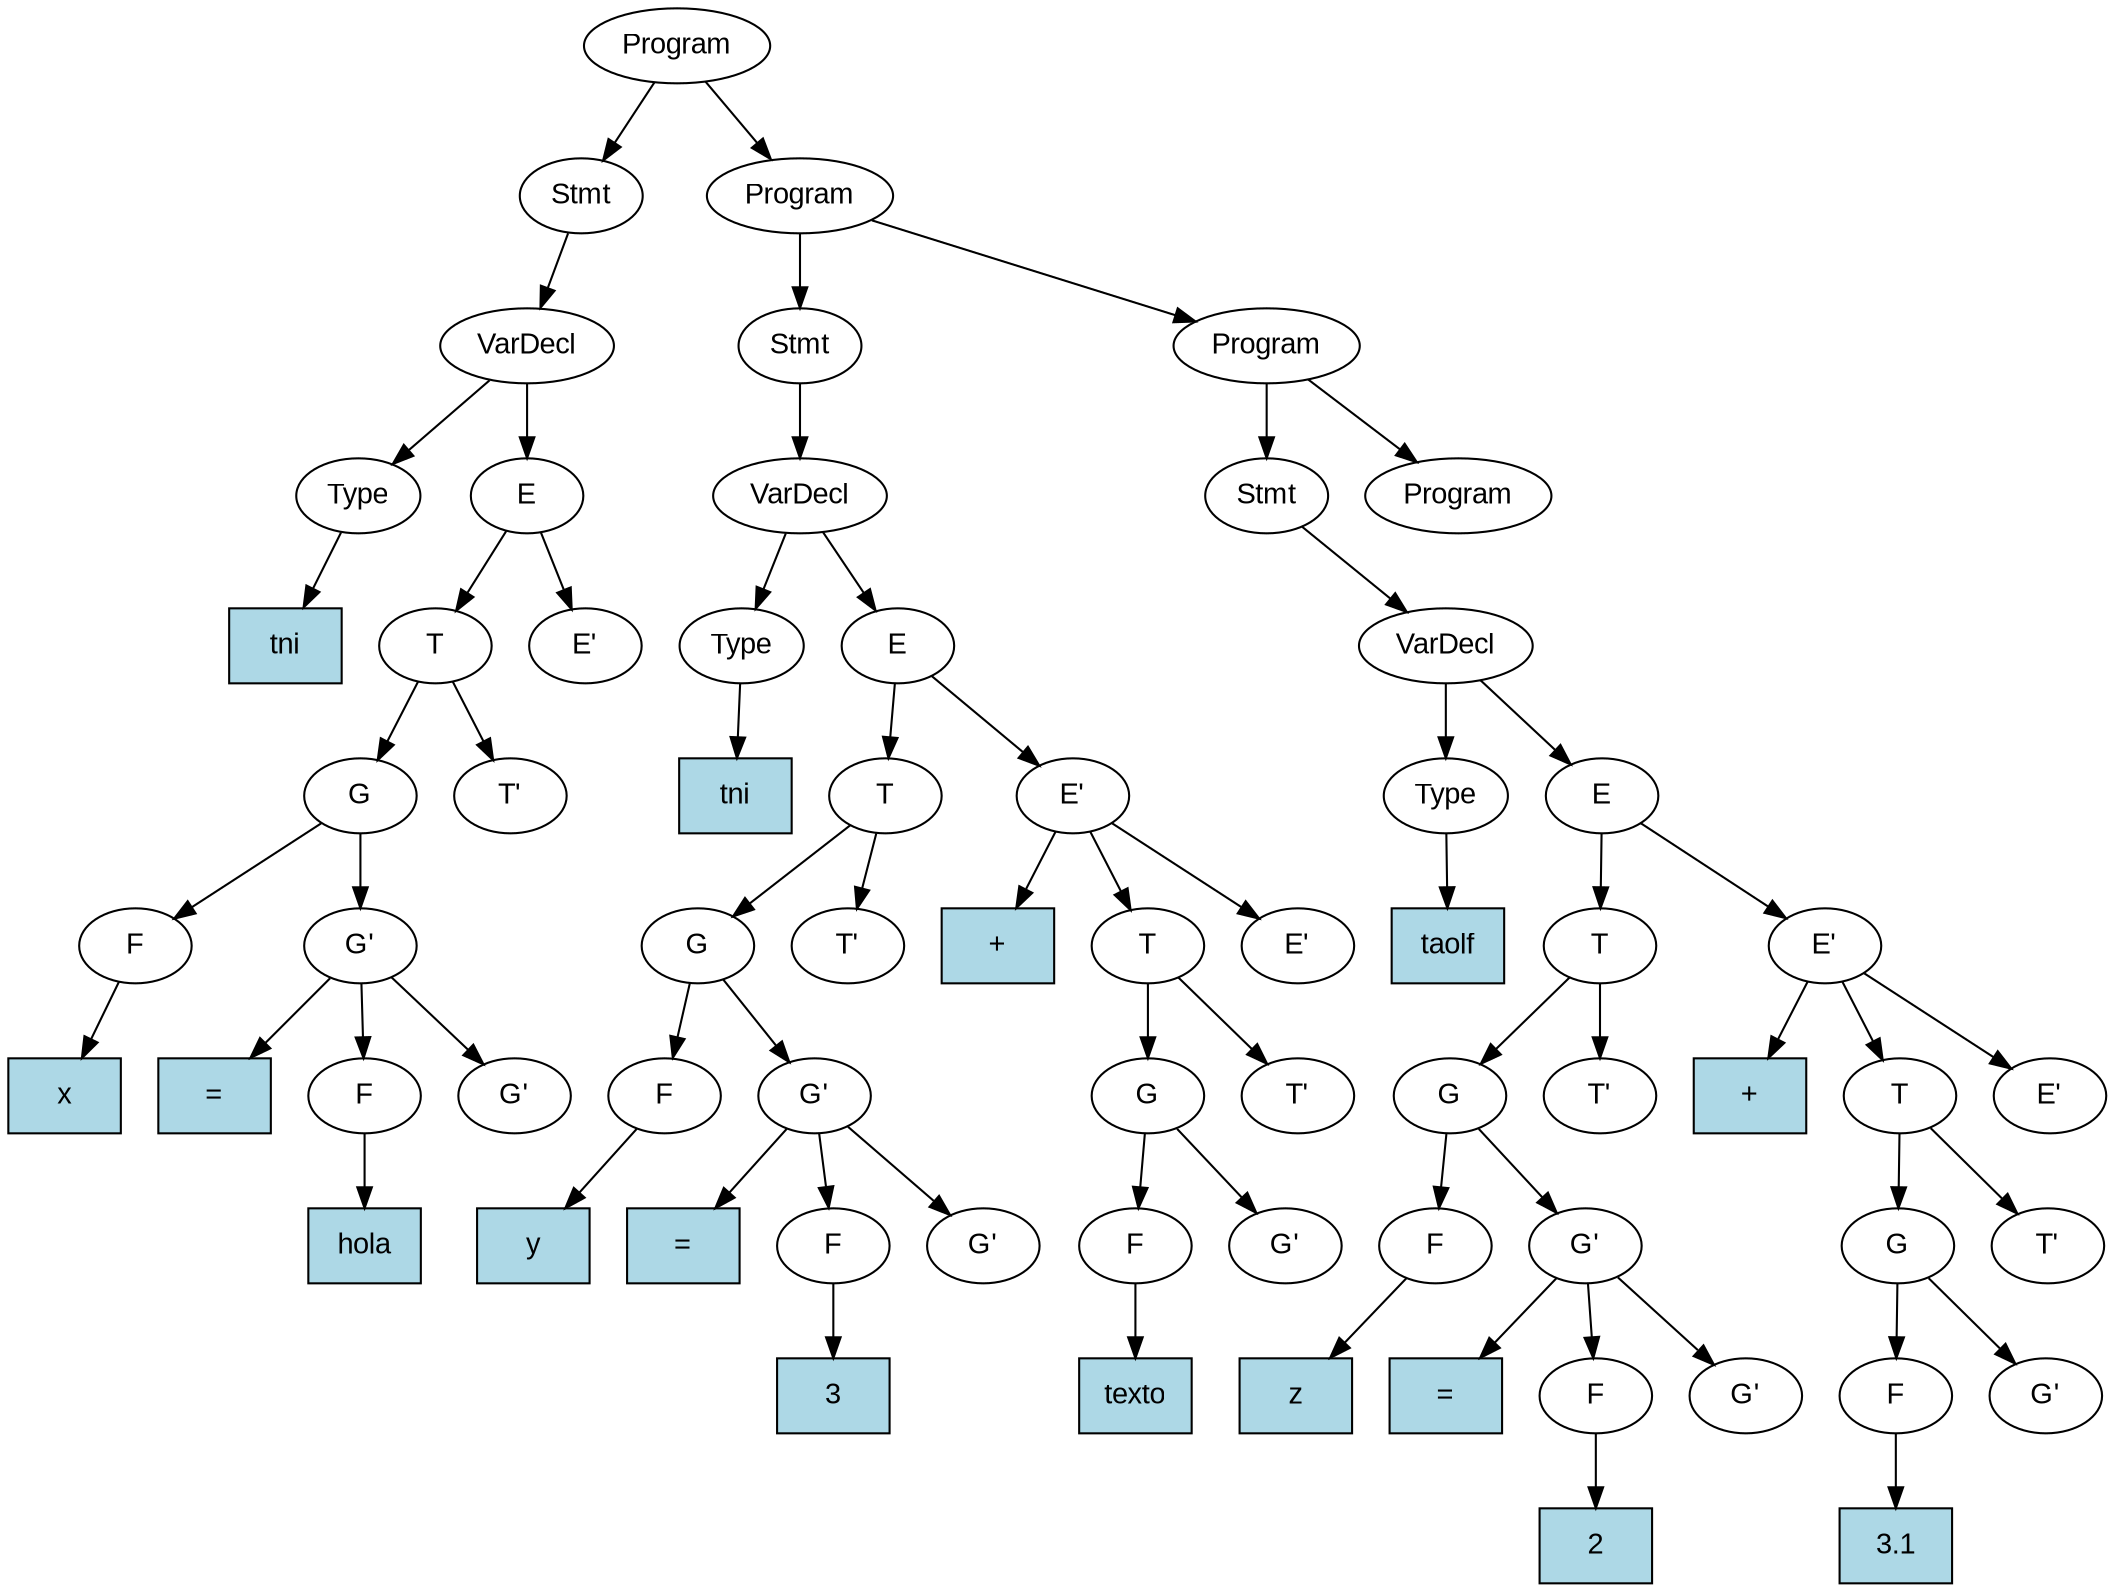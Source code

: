 digraph G {
  node [fontname=Arial];
  node0 [label="Program"];
  node1 [label="Stmt"];
  node0 -> node1;
  node2 [label="VarDecl"];
  node1 -> node2;
  node3 [label="Type"];
  node2 -> node3;
  node4 [label="tni", style=filled, fillcolor=lightblue, shape=box];
  node3 -> node4;
  node5 [label="E"];
  node2 -> node5;
  node6 [label="T"];
  node5 -> node6;
  node7 [label="G"];
  node6 -> node7;
  node8 [label="F"];
  node7 -> node8;
  node9 [label="x", style=filled, fillcolor=lightblue, shape=box];
  node8 -> node9;
  node10 [label="G'"];
  node7 -> node10;
  node11 [label="=", style=filled, fillcolor=lightblue, shape=box];
  node10 -> node11;
  node12 [label="F"];
  node10 -> node12;
  node13 [label="hola", style=filled, fillcolor=lightblue, shape=box];
  node12 -> node13;
  node14 [label="G'"];
  node10 -> node14;
  node15 [label="T'"];
  node6 -> node15;
  node16 [label="E'"];
  node5 -> node16;
  node17 [label="Program"];
  node0 -> node17;
  node18 [label="Stmt"];
  node17 -> node18;
  node19 [label="VarDecl"];
  node18 -> node19;
  node20 [label="Type"];
  node19 -> node20;
  node21 [label="tni", style=filled, fillcolor=lightblue, shape=box];
  node20 -> node21;
  node22 [label="E"];
  node19 -> node22;
  node23 [label="T"];
  node22 -> node23;
  node24 [label="G"];
  node23 -> node24;
  node25 [label="F"];
  node24 -> node25;
  node26 [label="y", style=filled, fillcolor=lightblue, shape=box];
  node25 -> node26;
  node27 [label="G'"];
  node24 -> node27;
  node28 [label="=", style=filled, fillcolor=lightblue, shape=box];
  node27 -> node28;
  node29 [label="F"];
  node27 -> node29;
  node30 [label="3", style=filled, fillcolor=lightblue, shape=box];
  node29 -> node30;
  node31 [label="G'"];
  node27 -> node31;
  node32 [label="T'"];
  node23 -> node32;
  node33 [label="E'"];
  node22 -> node33;
  node34 [label="+", style=filled, fillcolor=lightblue, shape=box];
  node33 -> node34;
  node35 [label="T"];
  node33 -> node35;
  node36 [label="G"];
  node35 -> node36;
  node37 [label="F"];
  node36 -> node37;
  node38 [label="texto", style=filled, fillcolor=lightblue, shape=box];
  node37 -> node38;
  node39 [label="G'"];
  node36 -> node39;
  node40 [label="T'"];
  node35 -> node40;
  node41 [label="E'"];
  node33 -> node41;
  node42 [label="Program"];
  node17 -> node42;
  node43 [label="Stmt"];
  node42 -> node43;
  node44 [label="VarDecl"];
  node43 -> node44;
  node45 [label="Type"];
  node44 -> node45;
  node46 [label="taolf", style=filled, fillcolor=lightblue, shape=box];
  node45 -> node46;
  node47 [label="E"];
  node44 -> node47;
  node48 [label="T"];
  node47 -> node48;
  node49 [label="G"];
  node48 -> node49;
  node50 [label="F"];
  node49 -> node50;
  node51 [label="z", style=filled, fillcolor=lightblue, shape=box];
  node50 -> node51;
  node52 [label="G'"];
  node49 -> node52;
  node53 [label="=", style=filled, fillcolor=lightblue, shape=box];
  node52 -> node53;
  node54 [label="F"];
  node52 -> node54;
  node55 [label="2", style=filled, fillcolor=lightblue, shape=box];
  node54 -> node55;
  node56 [label="G'"];
  node52 -> node56;
  node57 [label="T'"];
  node48 -> node57;
  node58 [label="E'"];
  node47 -> node58;
  node59 [label="+", style=filled, fillcolor=lightblue, shape=box];
  node58 -> node59;
  node60 [label="T"];
  node58 -> node60;
  node61 [label="G"];
  node60 -> node61;
  node62 [label="F"];
  node61 -> node62;
  node63 [label="3.1", style=filled, fillcolor=lightblue, shape=box];
  node62 -> node63;
  node64 [label="G'"];
  node61 -> node64;
  node65 [label="T'"];
  node60 -> node65;
  node66 [label="E'"];
  node58 -> node66;
  node67 [label="Program"];
  node42 -> node67;
}